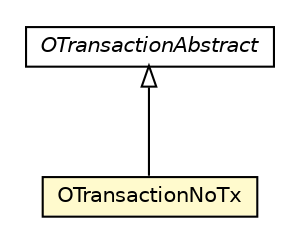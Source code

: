 #!/usr/local/bin/dot
#
# Class diagram 
# Generated by UMLGraph version R5_6-24-gf6e263 (http://www.umlgraph.org/)
#

digraph G {
	edge [fontname="Helvetica",fontsize=10,labelfontname="Helvetica",labelfontsize=10];
	node [fontname="Helvetica",fontsize=10,shape=plaintext];
	nodesep=0.25;
	ranksep=0.5;
	// com.orientechnologies.orient.core.tx.OTransactionNoTx
	c7243347 [label=<<table title="com.orientechnologies.orient.core.tx.OTransactionNoTx" border="0" cellborder="1" cellspacing="0" cellpadding="2" port="p" bgcolor="lemonChiffon" href="./OTransactionNoTx.html">
		<tr><td><table border="0" cellspacing="0" cellpadding="1">
<tr><td align="center" balign="center"> OTransactionNoTx </td></tr>
		</table></td></tr>
		</table>>, URL="./OTransactionNoTx.html", fontname="Helvetica", fontcolor="black", fontsize=10.0];
	// com.orientechnologies.orient.core.tx.OTransactionAbstract
	c7243348 [label=<<table title="com.orientechnologies.orient.core.tx.OTransactionAbstract" border="0" cellborder="1" cellspacing="0" cellpadding="2" port="p" href="./OTransactionAbstract.html">
		<tr><td><table border="0" cellspacing="0" cellpadding="1">
<tr><td align="center" balign="center"><font face="Helvetica-Oblique"> OTransactionAbstract </font></td></tr>
		</table></td></tr>
		</table>>, URL="./OTransactionAbstract.html", fontname="Helvetica", fontcolor="black", fontsize=10.0];
	//com.orientechnologies.orient.core.tx.OTransactionNoTx extends com.orientechnologies.orient.core.tx.OTransactionAbstract
	c7243348:p -> c7243347:p [dir=back,arrowtail=empty];
}


